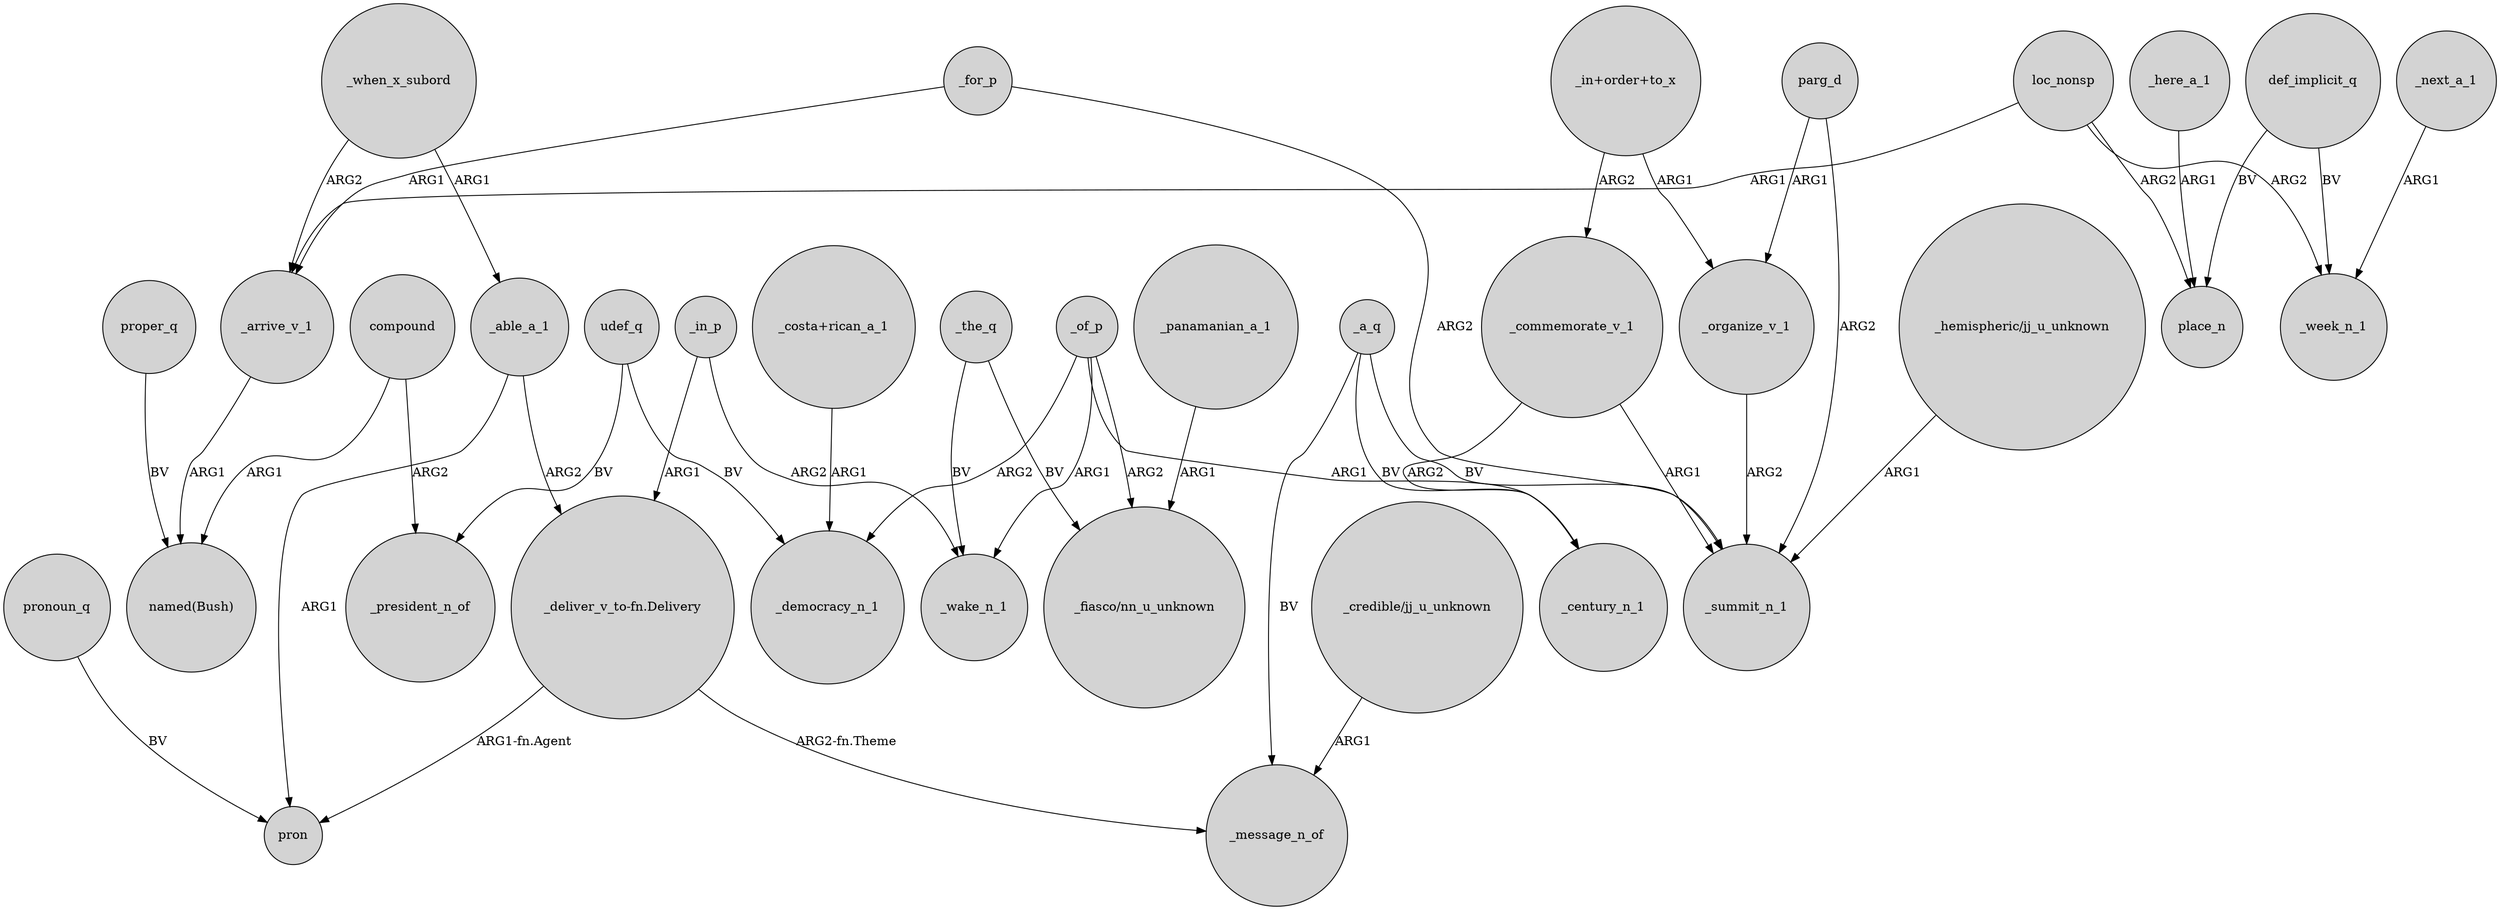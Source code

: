 digraph {
	node [shape=circle style=filled]
	_arrive_v_1 -> "named(Bush)" [label=ARG1]
	_when_x_subord -> _able_a_1 [label=ARG1]
	compound -> _president_n_of [label=ARG2]
	_here_a_1 -> place_n [label=ARG1]
	def_implicit_q -> _week_n_1 [label=BV]
	"_hemispheric/jj_u_unknown" -> _summit_n_1 [label=ARG1]
	_organize_v_1 -> _summit_n_1 [label=ARG2]
	_the_q -> _wake_n_1 [label=BV]
	_of_p -> _democracy_n_1 [label=ARG2]
	"_in+order+to_x" -> _commemorate_v_1 [label=ARG2]
	_for_p -> _summit_n_1 [label=ARG2]
	_commemorate_v_1 -> _summit_n_1 [label=ARG1]
	def_implicit_q -> place_n [label=BV]
	loc_nonsp -> _arrive_v_1 [label=ARG1]
	_in_p -> "_deliver_v_to-fn.Delivery" [label=ARG1]
	_a_q -> _summit_n_1 [label=BV]
	_commemorate_v_1 -> _century_n_1 [label=ARG2]
	pronoun_q -> pron [label=BV]
	loc_nonsp -> _week_n_1 [label=ARG2]
	_for_p -> _arrive_v_1 [label=ARG1]
	udef_q -> _democracy_n_1 [label=BV]
	_of_p -> _wake_n_1 [label=ARG1]
	"_deliver_v_to-fn.Delivery" -> pron [label="ARG1-fn.Agent"]
	_a_q -> _century_n_1 [label=BV]
	_in_p -> _wake_n_1 [label=ARG2]
	udef_q -> _president_n_of [label=BV]
	"_costa+rican_a_1" -> _democracy_n_1 [label=ARG1]
	_of_p -> _century_n_1 [label=ARG1]
	_when_x_subord -> _arrive_v_1 [label=ARG2]
	proper_q -> "named(Bush)" [label=BV]
	"_in+order+to_x" -> _organize_v_1 [label=ARG1]
	parg_d -> _organize_v_1 [label=ARG1]
	_next_a_1 -> _week_n_1 [label=ARG1]
	loc_nonsp -> place_n [label=ARG2]
	_a_q -> _message_n_of [label=BV]
	_of_p -> "_fiasco/nn_u_unknown" [label=ARG2]
	_panamanian_a_1 -> "_fiasco/nn_u_unknown" [label=ARG1]
	_the_q -> "_fiasco/nn_u_unknown" [label=BV]
	"_credible/jj_u_unknown" -> _message_n_of [label=ARG1]
	_able_a_1 -> pron [label=ARG1]
	parg_d -> _summit_n_1 [label=ARG2]
	_able_a_1 -> "_deliver_v_to-fn.Delivery" [label=ARG2]
	compound -> "named(Bush)" [label=ARG1]
	"_deliver_v_to-fn.Delivery" -> _message_n_of [label="ARG2-fn.Theme"]
}

